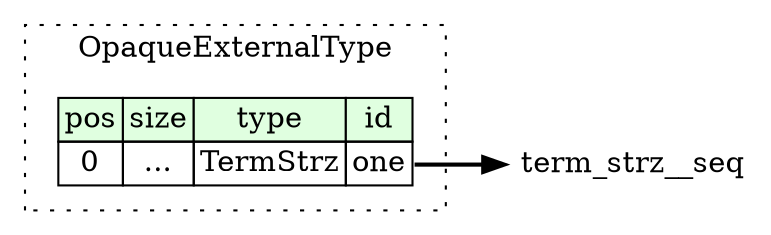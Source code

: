 digraph {
	rankdir=LR;
	node [shape=plaintext];
	subgraph cluster__opaque_external_type {
		label="OpaqueExternalType";
		graph[style=dotted];

		opaque_external_type__seq [label=<<TABLE BORDER="0" CELLBORDER="1" CELLSPACING="0">
			<TR><TD BGCOLOR="#E0FFE0">pos</TD><TD BGCOLOR="#E0FFE0">size</TD><TD BGCOLOR="#E0FFE0">type</TD><TD BGCOLOR="#E0FFE0">id</TD></TR>
			<TR><TD PORT="one_pos">0</TD><TD PORT="one_size">...</TD><TD>TermStrz</TD><TD PORT="one_type">one</TD></TR>
		</TABLE>>];
	}
	opaque_external_type__seq:one_type -> term_strz__seq [style=bold];
}
